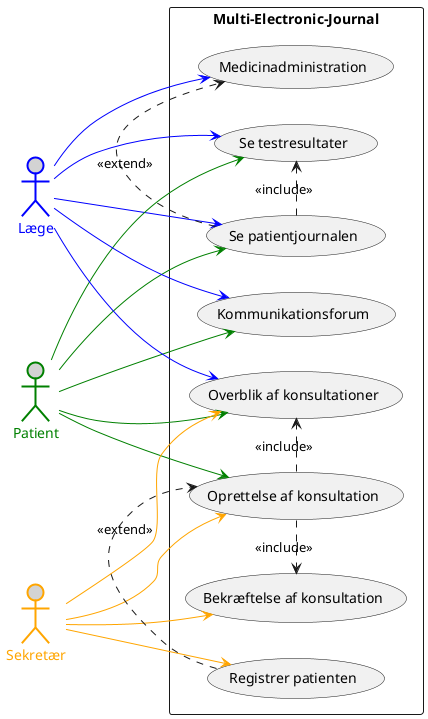 @startuml

left to right direction
skinparam packageStyle rectangle

actor Læge #lightgrey;line:blue;line.bold;text:blue
actor Patient #lightgrey;line:green;line.bold;text:green
actor Sekretær #lightgrey;line:orange;line.bold;text:orange

rectangle Multi-Electronic-Journal {
    Læge --> (Se patientjournalen) #line:blue
    Læge --> (Medicinadministration) #line:blue
    (Se patientjournalen) .> (Medicinadministration) : <<extend>>
    Patient --> (Se patientjournalen) #line:green
    (Se patientjournalen) .> (Se testresultater) : <<include>>
    Læge --> (Se testresultater) #line:blue
    Patient --> (Se testresultater) #line:green
    Patient --> (Oprettelse af konsultation) #line:green
    Sekretær --> (Oprettelse af konsultation) #line:orange
    Sekretær --> (Bekræftelse af konsultation) #line:orange
    Sekretær --> (Registrer patienten) #line:orange
    (Registrer patienten) .> (Oprettelse af konsultation) : <<extend>>
    (Oprettelse af konsultation) .> (Bekræftelse af konsultation) : <<include>>
    Læge --> (Kommunikationsforum) #line:blue
    Patient --> (Kommunikationsforum) #line:green
    Læge --> (Overblik af konsultationer) #line:blue
    Patient --> (Overblik af konsultationer) #line:green
    Sekretær --> (Overblik af konsultationer) #line:orange
    (Oprettelse af konsultation) .> (Overblik af konsultationer) : <<include>>
}

@enduml